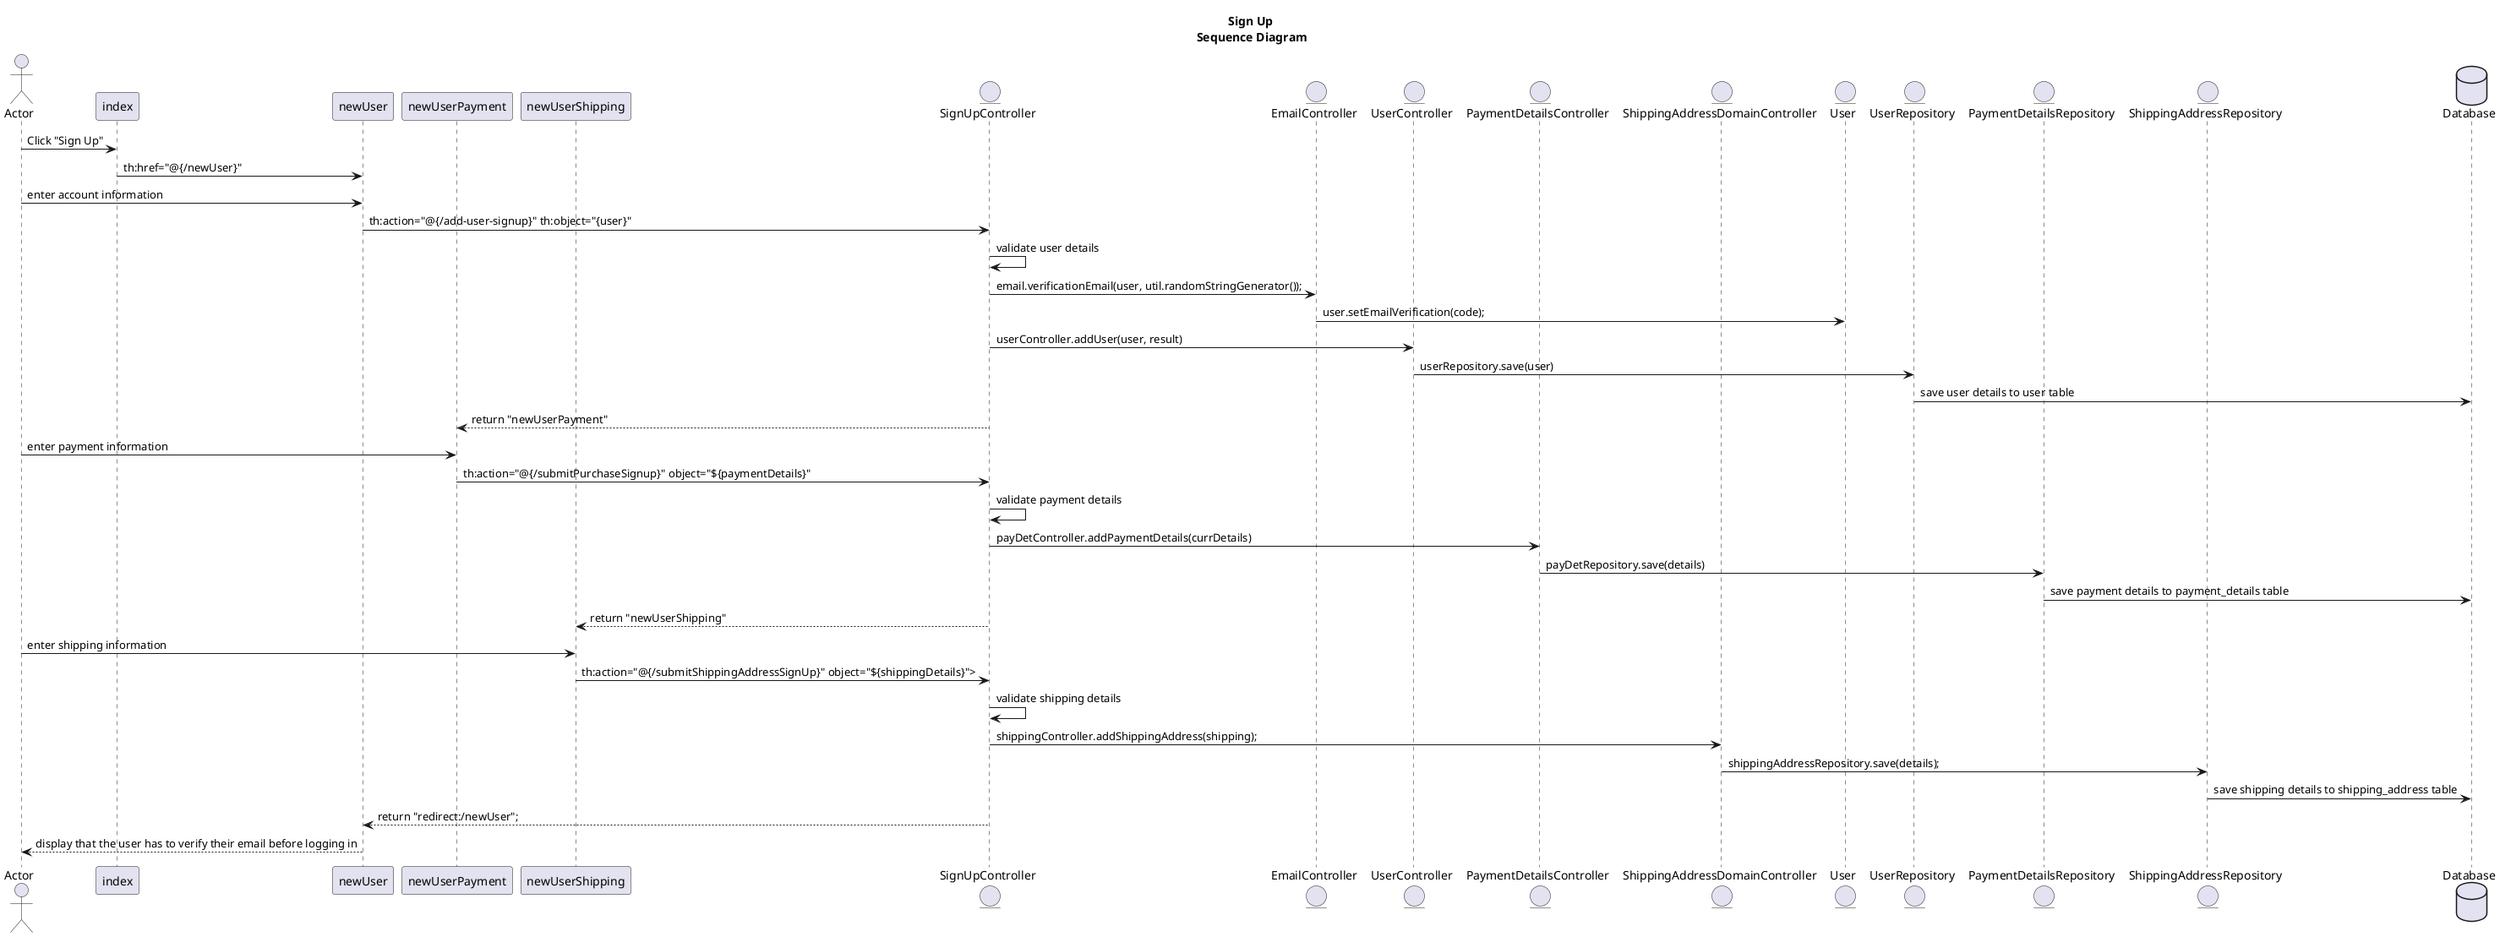 @startuml
title     Sign Up \nSequence Diagram

actor          Actor                              as actor
participant    index                              as index
participant    newUser                            as newUser
participant    newUserPayment                     as newUserPayment
participant    newUserShipping                    as newUserShipping
entity         SignUpController                   as signUpController
entity         EmailController                    as emailController
entity         UserController                     as userController
entity         PaymentDetailsController           as payDetController
entity         ShippingAddressDomainController    as shippingController
entity         User                               as user
entity         UserRepository                     as userRepository
entity         PaymentDetailsRepository           as payDetRepository
entity         ShippingAddressRepository          as shippingRepository
database       Database                           as database 

actor                 -> index                 : Click "Sign Up"
index                 -> newUser               : th:href="@{/newUser}"
actor                 -> newUser               : enter account information
newUser               -> signUpController      : th:action="@{/add-user-signup}" th:object="{user}"
signUpController      -> signUpController      : validate user details
signUpController      -> emailController       : email.verificationEmail(user, util.randomStringGenerator());
emailController       -> user                  : user.setEmailVerification(code);
signUpController      -> userController        : userController.addUser(user, result)
userController        -> userRepository        : userRepository.save(user)
userRepository        -> database              : save user details to user table
signUpController      --> newUserPayment       : return "newUserPayment"
actor                 -> newUserPayment        : enter payment information
newUserPayment        -> signUpController      : th:action="@{/submitPurchaseSignup}" object="${paymentDetails}"
signUpController      -> signUpController      : validate payment details
signUpController      -> payDetController      : payDetController.addPaymentDetails(currDetails)
payDetController      -> payDetRepository      : payDetRepository.save(details)
payDetRepository      -> database              : save payment details to payment_details table
signUpController      --> newUserShipping      : return "newUserShipping"
actor                 -> newUserShipping       : enter shipping information
newUserShipping       -> signUpController      : th:action="@{/submitShippingAddressSignUp}" object="${shippingDetails}">
signUpController      -> signUpController      : validate shipping details
signUpController      -> shippingController    : shippingController.addShippingAddress(shipping);
shippingController    -> shippingRepository    : shippingAddressRepository.save(details);
shippingRepository    -> database              : save shipping details to shipping_address table
signUpController      --> newUser              : return "redirect:/newUser";
newUser               --> actor                : display that the user has to verify their email before logging in

@enduml